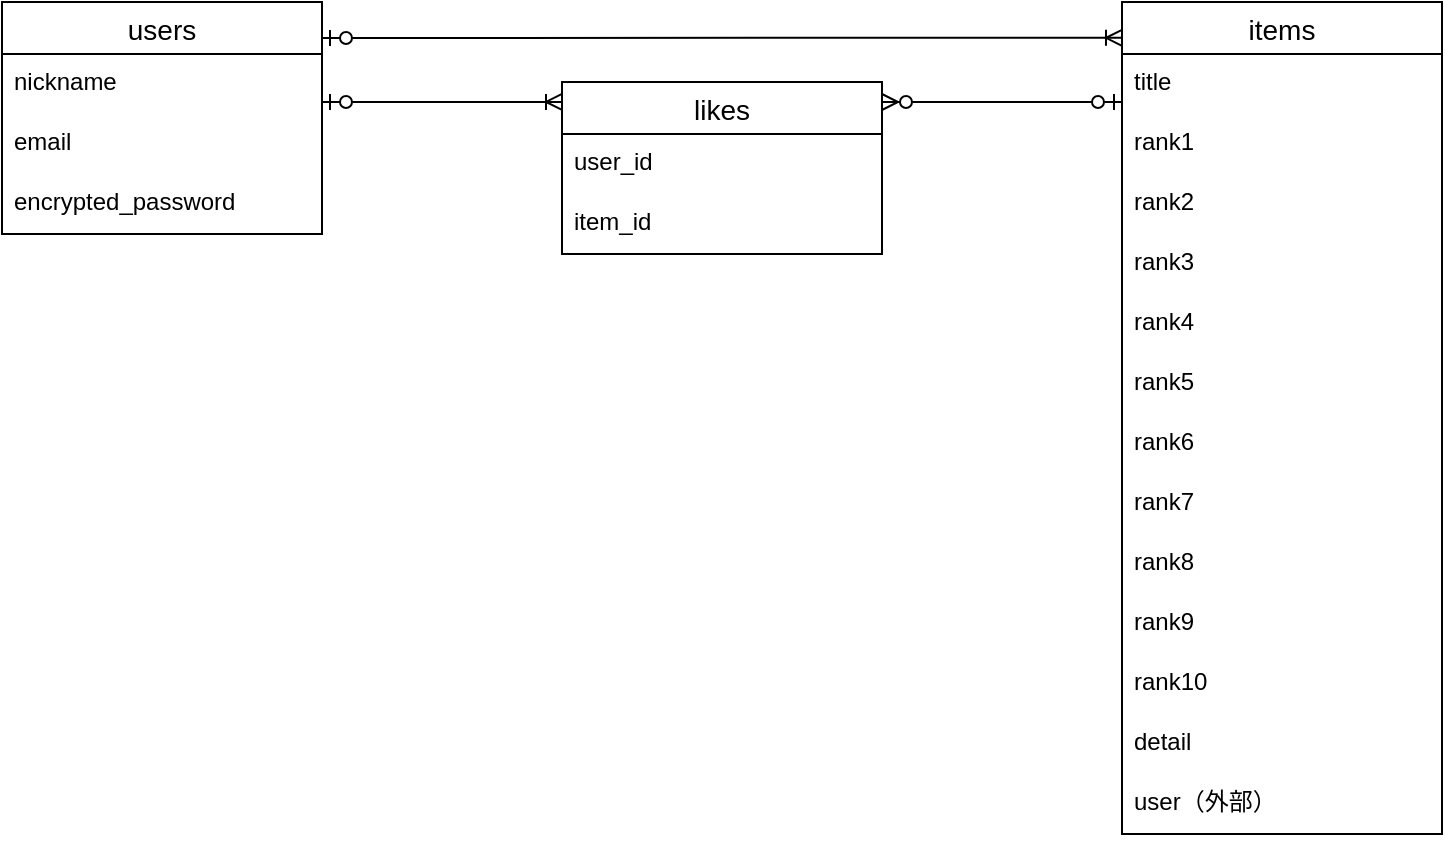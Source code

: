 <mxfile>
    <diagram id="6vZR3nRL3-fuyqvXbu50" name="ページ1">
        <mxGraphModel dx="968" dy="520" grid="1" gridSize="10" guides="1" tooltips="1" connect="1" arrows="1" fold="1" page="1" pageScale="1" pageWidth="850" pageHeight="1100" math="0" shadow="0">
            <root>
                <mxCell id="0"/>
                <mxCell id="1" parent="0"/>
                <mxCell id="2" value="users" style="swimlane;fontStyle=0;childLayout=stackLayout;horizontal=1;startSize=26;horizontalStack=0;resizeParent=1;resizeParentMax=0;resizeLast=0;collapsible=1;marginBottom=0;align=center;fontSize=14;" vertex="1" parent="1">
                    <mxGeometry x="40" y="40" width="160" height="116" as="geometry"/>
                </mxCell>
                <mxCell id="3" value="nickname" style="text;strokeColor=none;fillColor=none;spacingLeft=4;spacingRight=4;overflow=hidden;rotatable=0;points=[[0,0.5],[1,0.5]];portConstraint=eastwest;fontSize=12;" vertex="1" parent="2">
                    <mxGeometry y="26" width="160" height="30" as="geometry"/>
                </mxCell>
                <mxCell id="4" value="email" style="text;strokeColor=none;fillColor=none;spacingLeft=4;spacingRight=4;overflow=hidden;rotatable=0;points=[[0,0.5],[1,0.5]];portConstraint=eastwest;fontSize=12;" vertex="1" parent="2">
                    <mxGeometry y="56" width="160" height="30" as="geometry"/>
                </mxCell>
                <mxCell id="5" value="encrypted_password" style="text;strokeColor=none;fillColor=none;spacingLeft=4;spacingRight=4;overflow=hidden;rotatable=0;points=[[0,0.5],[1,0.5]];portConstraint=eastwest;fontSize=12;" vertex="1" parent="2">
                    <mxGeometry y="86" width="160" height="30" as="geometry"/>
                </mxCell>
                <mxCell id="6" value="items" style="swimlane;fontStyle=0;childLayout=stackLayout;horizontal=1;startSize=26;horizontalStack=0;resizeParent=1;resizeParentMax=0;resizeLast=0;collapsible=1;marginBottom=0;align=center;fontSize=14;" vertex="1" parent="1">
                    <mxGeometry x="600" y="40" width="160" height="416" as="geometry"/>
                </mxCell>
                <mxCell id="7" value="title" style="text;strokeColor=none;fillColor=none;spacingLeft=4;spacingRight=4;overflow=hidden;rotatable=0;points=[[0,0.5],[1,0.5]];portConstraint=eastwest;fontSize=12;" vertex="1" parent="6">
                    <mxGeometry y="26" width="160" height="30" as="geometry"/>
                </mxCell>
                <mxCell id="18" value="rank1" style="text;strokeColor=none;fillColor=none;spacingLeft=4;spacingRight=4;overflow=hidden;rotatable=0;points=[[0,0.5],[1,0.5]];portConstraint=eastwest;fontSize=12;" vertex="1" parent="6">
                    <mxGeometry y="56" width="160" height="30" as="geometry"/>
                </mxCell>
                <mxCell id="9" value="rank2&#10;&#10;" style="text;strokeColor=none;fillColor=none;spacingLeft=4;spacingRight=4;overflow=hidden;rotatable=0;points=[[0,0.5],[1,0.5]];portConstraint=eastwest;fontSize=12;" vertex="1" parent="6">
                    <mxGeometry y="86" width="160" height="30" as="geometry"/>
                </mxCell>
                <mxCell id="10" value="rank3" style="text;strokeColor=none;fillColor=none;spacingLeft=4;spacingRight=4;overflow=hidden;rotatable=0;points=[[0,0.5],[1,0.5]];portConstraint=eastwest;fontSize=12;" vertex="1" parent="6">
                    <mxGeometry y="116" width="160" height="30" as="geometry"/>
                </mxCell>
                <mxCell id="11" value="rank4&#10;" style="text;strokeColor=none;fillColor=none;spacingLeft=4;spacingRight=4;overflow=hidden;rotatable=0;points=[[0,0.5],[1,0.5]];portConstraint=eastwest;fontSize=12;" vertex="1" parent="6">
                    <mxGeometry y="146" width="160" height="30" as="geometry"/>
                </mxCell>
                <mxCell id="12" value="rank5&#10;" style="text;strokeColor=none;fillColor=none;spacingLeft=4;spacingRight=4;overflow=hidden;rotatable=0;points=[[0,0.5],[1,0.5]];portConstraint=eastwest;fontSize=12;" vertex="1" parent="6">
                    <mxGeometry y="176" width="160" height="30" as="geometry"/>
                </mxCell>
                <mxCell id="19" value="rank6&#10;" style="text;strokeColor=none;fillColor=none;spacingLeft=4;spacingRight=4;overflow=hidden;rotatable=0;points=[[0,0.5],[1,0.5]];portConstraint=eastwest;fontSize=12;" vertex="1" parent="6">
                    <mxGeometry y="206" width="160" height="30" as="geometry"/>
                </mxCell>
                <mxCell id="13" value="rank7&#10;" style="text;strokeColor=none;fillColor=none;spacingLeft=4;spacingRight=4;overflow=hidden;rotatable=0;points=[[0,0.5],[1,0.5]];portConstraint=eastwest;fontSize=12;" vertex="1" parent="6">
                    <mxGeometry y="236" width="160" height="30" as="geometry"/>
                </mxCell>
                <mxCell id="14" value="rank8&#10;&#10;" style="text;strokeColor=none;fillColor=none;spacingLeft=4;spacingRight=4;overflow=hidden;rotatable=0;points=[[0,0.5],[1,0.5]];portConstraint=eastwest;fontSize=12;" vertex="1" parent="6">
                    <mxGeometry y="266" width="160" height="30" as="geometry"/>
                </mxCell>
                <mxCell id="15" value="rank9&#10;" style="text;strokeColor=none;fillColor=none;spacingLeft=4;spacingRight=4;overflow=hidden;rotatable=0;points=[[0,0.5],[1,0.5]];portConstraint=eastwest;fontSize=12;" vertex="1" parent="6">
                    <mxGeometry y="296" width="160" height="30" as="geometry"/>
                </mxCell>
                <mxCell id="16" value="rank10&#10;&#10;" style="text;strokeColor=none;fillColor=none;spacingLeft=4;spacingRight=4;overflow=hidden;rotatable=0;points=[[0,0.5],[1,0.5]];portConstraint=eastwest;fontSize=12;" vertex="1" parent="6">
                    <mxGeometry y="326" width="160" height="30" as="geometry"/>
                </mxCell>
                <mxCell id="17" value="detail" style="text;strokeColor=none;fillColor=none;spacingLeft=4;spacingRight=4;overflow=hidden;rotatable=0;points=[[0,0.5],[1,0.5]];portConstraint=eastwest;fontSize=12;" vertex="1" parent="6">
                    <mxGeometry y="356" width="160" height="30" as="geometry"/>
                </mxCell>
                <mxCell id="20" value="user（外部）" style="text;strokeColor=none;fillColor=none;spacingLeft=4;spacingRight=4;overflow=hidden;rotatable=0;points=[[0,0.5],[1,0.5]];portConstraint=eastwest;fontSize=12;" vertex="1" parent="6">
                    <mxGeometry y="386" width="160" height="30" as="geometry"/>
                </mxCell>
                <mxCell id="21" value="likes" style="swimlane;fontStyle=0;childLayout=stackLayout;horizontal=1;startSize=26;horizontalStack=0;resizeParent=1;resizeParentMax=0;resizeLast=0;collapsible=1;marginBottom=0;align=center;fontSize=14;" vertex="1" parent="1">
                    <mxGeometry x="320" y="80" width="160" height="86" as="geometry"/>
                </mxCell>
                <mxCell id="22" value="user_id" style="text;strokeColor=none;fillColor=none;spacingLeft=4;spacingRight=4;overflow=hidden;rotatable=0;points=[[0,0.5],[1,0.5]];portConstraint=eastwest;fontSize=12;" vertex="1" parent="21">
                    <mxGeometry y="26" width="160" height="30" as="geometry"/>
                </mxCell>
                <mxCell id="23" value="item_id" style="text;strokeColor=none;fillColor=none;spacingLeft=4;spacingRight=4;overflow=hidden;rotatable=0;points=[[0,0.5],[1,0.5]];portConstraint=eastwest;fontSize=12;" vertex="1" parent="21">
                    <mxGeometry y="56" width="160" height="30" as="geometry"/>
                </mxCell>
                <mxCell id="25" value="" style="edgeStyle=entityRelationEdgeStyle;fontSize=12;html=1;endArrow=ERoneToMany;startArrow=ERzeroToOne;entryX=0;entryY=0.043;entryDx=0;entryDy=0;entryPerimeter=0;" edge="1" parent="1" target="6">
                    <mxGeometry width="100" height="100" relative="1" as="geometry">
                        <mxPoint x="200" y="58" as="sourcePoint"/>
                        <mxPoint x="300" y="20" as="targetPoint"/>
                    </mxGeometry>
                </mxCell>
                <mxCell id="26" value="" style="edgeStyle=entityRelationEdgeStyle;fontSize=12;html=1;endArrow=ERoneToMany;startArrow=ERzeroToOne;entryX=0;entryY=0.116;entryDx=0;entryDy=0;entryPerimeter=0;" edge="1" parent="1" target="21">
                    <mxGeometry width="100" height="100" relative="1" as="geometry">
                        <mxPoint x="200" y="90" as="sourcePoint"/>
                        <mxPoint x="320" y="96" as="targetPoint"/>
                    </mxGeometry>
                </mxCell>
                <mxCell id="30" value="" style="fontSize=12;html=1;endArrow=ERzeroToMany;startArrow=ERzeroToOne;entryX=1;entryY=0.5;entryDx=0;entryDy=0;" edge="1" parent="1">
                    <mxGeometry width="100" height="100" relative="1" as="geometry">
                        <mxPoint x="600" y="90" as="sourcePoint"/>
                        <mxPoint x="480" y="90" as="targetPoint"/>
                    </mxGeometry>
                </mxCell>
            </root>
        </mxGraphModel>
    </diagram>
    <diagram id="bbpbMQl4Ip0tsuvKh5ux" name="ページ2">
        <mxGraphModel dx="1138" dy="520" grid="1" gridSize="10" guides="1" tooltips="1" connect="1" arrows="1" fold="1" page="1" pageScale="1" pageWidth="850" pageHeight="1100" math="0" shadow="0">
            <root>
                <mxCell id="8rEPapSHC48Lcp70RCBb-0"/>
                <mxCell id="8rEPapSHC48Lcp70RCBb-1" parent="8rEPapSHC48Lcp70RCBb-0"/>
                <mxCell id="8rEPapSHC48Lcp70RCBb-6" style="edgeStyle=none;rounded=0;orthogonalLoop=1;jettySize=auto;html=1;exitX=0;exitY=0.25;exitDx=0;exitDy=0;entryX=1;entryY=0.25;entryDx=0;entryDy=0;" edge="1" parent="8rEPapSHC48Lcp70RCBb-1" source="8rEPapSHC48Lcp70RCBb-12" target="8rEPapSHC48Lcp70RCBb-31">
                    <mxGeometry relative="1" as="geometry"/>
                </mxCell>
                <mxCell id="8rEPapSHC48Lcp70RCBb-7" style="edgeStyle=none;rounded=0;orthogonalLoop=1;jettySize=auto;html=1;exitX=0.5;exitY=0;exitDx=0;exitDy=0;entryX=0.692;entryY=1.025;entryDx=0;entryDy=0;entryPerimeter=0;" edge="1" parent="8rEPapSHC48Lcp70RCBb-1" target="8rEPapSHC48Lcp70RCBb-29">
                    <mxGeometry relative="1" as="geometry">
                        <mxPoint x="323" y="90" as="targetPoint"/>
                        <mxPoint x="323" y="120" as="sourcePoint"/>
                    </mxGeometry>
                </mxCell>
                <mxCell id="8rEPapSHC48Lcp70RCBb-8" style="edgeStyle=none;rounded=0;orthogonalLoop=1;jettySize=auto;html=1;exitX=1;exitY=0.5;exitDx=0;exitDy=0;entryX=0;entryY=0.5;entryDx=0;entryDy=0;" edge="1" parent="8rEPapSHC48Lcp70RCBb-1">
                    <mxGeometry relative="1" as="geometry">
                        <mxPoint x="360" y="140" as="sourcePoint"/>
                        <mxPoint x="440" y="140" as="targetPoint"/>
                    </mxGeometry>
                </mxCell>
                <mxCell id="8rEPapSHC48Lcp70RCBb-9" style="edgeStyle=none;rounded=0;orthogonalLoop=1;jettySize=auto;html=1;exitX=0.75;exitY=1;exitDx=0;exitDy=0;entryX=0.5;entryY=0;entryDx=0;entryDy=0;" edge="1" parent="8rEPapSHC48Lcp70RCBb-1" target="8rEPapSHC48Lcp70RCBb-37">
                    <mxGeometry relative="1" as="geometry">
                        <mxPoint x="300" y="160" as="sourcePoint"/>
                        <mxPoint x="300" y="280" as="targetPoint"/>
                    </mxGeometry>
                </mxCell>
                <mxCell id="8rEPapSHC48Lcp70RCBb-11" style="edgeStyle=none;rounded=0;orthogonalLoop=1;jettySize=auto;html=1;exitX=0.75;exitY=1;exitDx=0;exitDy=0;" edge="1" parent="8rEPapSHC48Lcp70RCBb-1">
                    <mxGeometry relative="1" as="geometry">
                        <mxPoint x="319" y="160" as="sourcePoint"/>
                        <mxPoint x="480" y="240" as="targetPoint"/>
                        <Array as="points">
                            <mxPoint x="319" y="200"/>
                            <mxPoint x="480" y="200"/>
                        </Array>
                    </mxGeometry>
                </mxCell>
                <mxCell id="8rEPapSHC48Lcp70RCBb-12" value="トップページ" style="rounded=0;whiteSpace=wrap;html=1;" vertex="1" parent="8rEPapSHC48Lcp70RCBb-1">
                    <mxGeometry x="240" y="120" width="120" height="40" as="geometry"/>
                </mxCell>
                <mxCell id="8rEPapSHC48Lcp70RCBb-13" style="edgeStyle=none;rounded=0;orthogonalLoop=1;jettySize=auto;html=1;exitX=0;exitY=0.5;exitDx=0;exitDy=0;entryX=0.858;entryY=1.05;entryDx=0;entryDy=0;entryPerimeter=0;" edge="1" parent="8rEPapSHC48Lcp70RCBb-1" source="8rEPapSHC48Lcp70RCBb-14" target="8rEPapSHC48Lcp70RCBb-12">
                    <mxGeometry relative="1" as="geometry">
                        <Array as="points">
                            <mxPoint x="343" y="180"/>
                        </Array>
                    </mxGeometry>
                </mxCell>
                <mxCell id="8rEPapSHC48Lcp70RCBb-14" value="投稿削除完了ページ" style="rounded=0;whiteSpace=wrap;html=1;" vertex="1" parent="8rEPapSHC48Lcp70RCBb-1">
                    <mxGeometry x="600" y="160" width="120" height="40" as="geometry"/>
                </mxCell>
                <mxCell id="8rEPapSHC48Lcp70RCBb-15" style="edgeStyle=none;rounded=0;orthogonalLoop=1;jettySize=auto;html=1;exitX=0;exitY=0.5;exitDx=0;exitDy=0;entryX=0.858;entryY=1.1;entryDx=0;entryDy=0;entryPerimeter=0;" edge="1" parent="8rEPapSHC48Lcp70RCBb-1" source="8rEPapSHC48Lcp70RCBb-16" target="8rEPapSHC48Lcp70RCBb-12">
                    <mxGeometry relative="1" as="geometry">
                        <mxPoint x="580" y="180" as="targetPoint"/>
                        <Array as="points">
                            <mxPoint x="580" y="260"/>
                            <mxPoint x="580" y="180"/>
                            <mxPoint x="343" y="180"/>
                        </Array>
                    </mxGeometry>
                </mxCell>
                <mxCell id="8rEPapSHC48Lcp70RCBb-16" value="編集完了ページ" style="rounded=0;whiteSpace=wrap;html=1;" vertex="1" parent="8rEPapSHC48Lcp70RCBb-1">
                    <mxGeometry x="600" y="240" width="120" height="40" as="geometry"/>
                </mxCell>
                <mxCell id="8rEPapSHC48Lcp70RCBb-18" style="edgeStyle=none;rounded=0;orthogonalLoop=1;jettySize=auto;html=1;exitX=0.75;exitY=0;exitDx=0;exitDy=0;entryX=0.75;entryY=1;entryDx=0;entryDy=0;" edge="1" parent="8rEPapSHC48Lcp70RCBb-1">
                    <mxGeometry relative="1" as="geometry">
                        <mxPoint x="533" y="240" as="sourcePoint"/>
                        <mxPoint x="533" y="160" as="targetPoint"/>
                    </mxGeometry>
                </mxCell>
                <mxCell id="8rEPapSHC48Lcp70RCBb-19" style="edgeStyle=none;rounded=0;orthogonalLoop=1;jettySize=auto;html=1;exitX=0.658;exitY=1.05;exitDx=0;exitDy=0;entryX=0;entryY=0.5;entryDx=0;entryDy=0;exitPerimeter=0;" edge="1" parent="8rEPapSHC48Lcp70RCBb-1" source="8rEPapSHC48Lcp70RCBb-21" target="8rEPapSHC48Lcp70RCBb-23">
                    <mxGeometry relative="1" as="geometry">
                        <Array as="points">
                            <mxPoint x="519" y="341"/>
                        </Array>
                    </mxGeometry>
                </mxCell>
                <mxCell id="8rEPapSHC48Lcp70RCBb-20" style="edgeStyle=none;rounded=0;orthogonalLoop=1;jettySize=auto;html=1;exitX=0.933;exitY=0.025;exitDx=0;exitDy=0;exitPerimeter=0;entryX=0.25;entryY=1;entryDx=0;entryDy=0;" edge="1" parent="8rEPapSHC48Lcp70RCBb-1" source="8rEPapSHC48Lcp70RCBb-21" target="8rEPapSHC48Lcp70RCBb-14">
                    <mxGeometry relative="1" as="geometry">
                        <mxPoint x="620" y="210" as="targetPoint"/>
                        <Array as="points">
                            <mxPoint x="552" y="220"/>
                            <mxPoint x="630" y="220"/>
                        </Array>
                    </mxGeometry>
                </mxCell>
                <mxCell id="8rEPapSHC48Lcp70RCBb-21" value="投稿詳細ページ" style="rounded=0;whiteSpace=wrap;html=1;" vertex="1" parent="8rEPapSHC48Lcp70RCBb-1">
                    <mxGeometry x="440" y="240" width="120" height="40" as="geometry"/>
                </mxCell>
                <mxCell id="8rEPapSHC48Lcp70RCBb-22" style="edgeStyle=none;rounded=0;orthogonalLoop=1;jettySize=auto;html=1;" edge="1" parent="8rEPapSHC48Lcp70RCBb-1">
                    <mxGeometry relative="1" as="geometry">
                        <mxPoint x="660" y="321" as="sourcePoint"/>
                        <mxPoint x="660" y="280" as="targetPoint"/>
                    </mxGeometry>
                </mxCell>
                <mxCell id="8rEPapSHC48Lcp70RCBb-23" value="投稿編集ページ" style="rounded=0;whiteSpace=wrap;html=1;" vertex="1" parent="8rEPapSHC48Lcp70RCBb-1">
                    <mxGeometry x="598" y="321" width="120" height="40" as="geometry"/>
                </mxCell>
                <mxCell id="8rEPapSHC48Lcp70RCBb-24" style="edgeStyle=none;rounded=0;orthogonalLoop=1;jettySize=auto;html=1;exitX=0.25;exitY=0;exitDx=0;exitDy=0;entryX=1;entryY=0.25;entryDx=0;entryDy=0;" edge="1" parent="8rEPapSHC48Lcp70RCBb-1">
                    <mxGeometry relative="1" as="geometry">
                        <mxPoint x="470" y="120" as="sourcePoint"/>
                        <mxPoint x="360" y="50" as="targetPoint"/>
                        <Array as="points">
                            <mxPoint x="470" y="50"/>
                        </Array>
                    </mxGeometry>
                </mxCell>
                <mxCell id="8rEPapSHC48Lcp70RCBb-25" style="edgeStyle=none;rounded=0;orthogonalLoop=1;jettySize=auto;html=1;exitX=0.5;exitY=1;exitDx=0;exitDy=0;entryX=0.5;entryY=0;entryDx=0;entryDy=0;" edge="1" parent="8rEPapSHC48Lcp70RCBb-1">
                    <mxGeometry relative="1" as="geometry">
                        <mxPoint x="510" y="160" as="sourcePoint"/>
                        <mxPoint x="510" y="240" as="targetPoint"/>
                    </mxGeometry>
                </mxCell>
                <mxCell id="8rEPapSHC48Lcp70RCBb-26" style="edgeStyle=none;rounded=0;orthogonalLoop=1;jettySize=auto;html=1;exitX=0.667;exitY=-0.1;exitDx=0;exitDy=0;entryX=0;entryY=0.25;entryDx=0;entryDy=0;exitPerimeter=0;" edge="1" parent="8rEPapSHC48Lcp70RCBb-1" source="8rEPapSHC48Lcp70RCBb-27" target="8rEPapSHC48Lcp70RCBb-41">
                    <mxGeometry relative="1" as="geometry">
                        <Array as="points">
                            <mxPoint x="520" y="50"/>
                        </Array>
                    </mxGeometry>
                </mxCell>
                <mxCell id="8rEPapSHC48Lcp70RCBb-27" value="ユーザーマイページ" style="rounded=0;whiteSpace=wrap;html=1;" vertex="1" parent="8rEPapSHC48Lcp70RCBb-1">
                    <mxGeometry x="440" y="120" width="120" height="40" as="geometry"/>
                </mxCell>
                <mxCell id="8rEPapSHC48Lcp70RCBb-28" style="edgeStyle=none;rounded=0;orthogonalLoop=1;jettySize=auto;html=1;exitX=0.25;exitY=1;exitDx=0;exitDy=0;entryX=0.25;entryY=0;entryDx=0;entryDy=0;" edge="1" parent="8rEPapSHC48Lcp70RCBb-1" source="8rEPapSHC48Lcp70RCBb-29" target="8rEPapSHC48Lcp70RCBb-12">
                    <mxGeometry relative="1" as="geometry"/>
                </mxCell>
                <mxCell id="8rEPapSHC48Lcp70RCBb-29" value="投稿ページ" style="rounded=0;whiteSpace=wrap;html=1;" vertex="1" parent="8rEPapSHC48Lcp70RCBb-1">
                    <mxGeometry x="240" y="40" width="120" height="40" as="geometry"/>
                </mxCell>
                <mxCell id="8rEPapSHC48Lcp70RCBb-30" style="edgeStyle=none;rounded=0;orthogonalLoop=1;jettySize=auto;html=1;exitX=1;exitY=0.75;exitDx=0;exitDy=0;entryX=0;entryY=0.75;entryDx=0;entryDy=0;" edge="1" parent="8rEPapSHC48Lcp70RCBb-1" source="8rEPapSHC48Lcp70RCBb-31" target="8rEPapSHC48Lcp70RCBb-12">
                    <mxGeometry relative="1" as="geometry"/>
                </mxCell>
                <mxCell id="8rEPapSHC48Lcp70RCBb-31" value="サインイン&lt;br&gt;ログインページ" style="rounded=0;whiteSpace=wrap;html=1;" vertex="1" parent="8rEPapSHC48Lcp70RCBb-1">
                    <mxGeometry x="40" y="120" width="120" height="40" as="geometry"/>
                </mxCell>
                <mxCell id="8rEPapSHC48Lcp70RCBb-37" value="キーワード&lt;br&gt;検索一覧ページ" style="rounded=0;whiteSpace=wrap;html=1;" vertex="1" parent="8rEPapSHC48Lcp70RCBb-1">
                    <mxGeometry x="240" y="240" width="120" height="40" as="geometry"/>
                </mxCell>
                <mxCell id="8rEPapSHC48Lcp70RCBb-40" style="edgeStyle=none;rounded=0;orthogonalLoop=1;jettySize=auto;html=1;exitX=0;exitY=0.75;exitDx=0;exitDy=0;entryX=0.825;entryY=0.025;entryDx=0;entryDy=0;entryPerimeter=0;" edge="1" parent="8rEPapSHC48Lcp70RCBb-1" source="8rEPapSHC48Lcp70RCBb-41" target="8rEPapSHC48Lcp70RCBb-27">
                    <mxGeometry relative="1" as="geometry">
                        <Array as="points">
                            <mxPoint x="540" y="70"/>
                        </Array>
                    </mxGeometry>
                </mxCell>
                <mxCell id="8rEPapSHC48Lcp70RCBb-41" value="ユーザー情報編集&lt;br&gt;ページ" style="rounded=0;whiteSpace=wrap;html=1;" vertex="1" parent="8rEPapSHC48Lcp70RCBb-1">
                    <mxGeometry x="598" y="40" width="120" height="40" as="geometry"/>
                </mxCell>
            </root>
        </mxGraphModel>
    </diagram>
</mxfile>